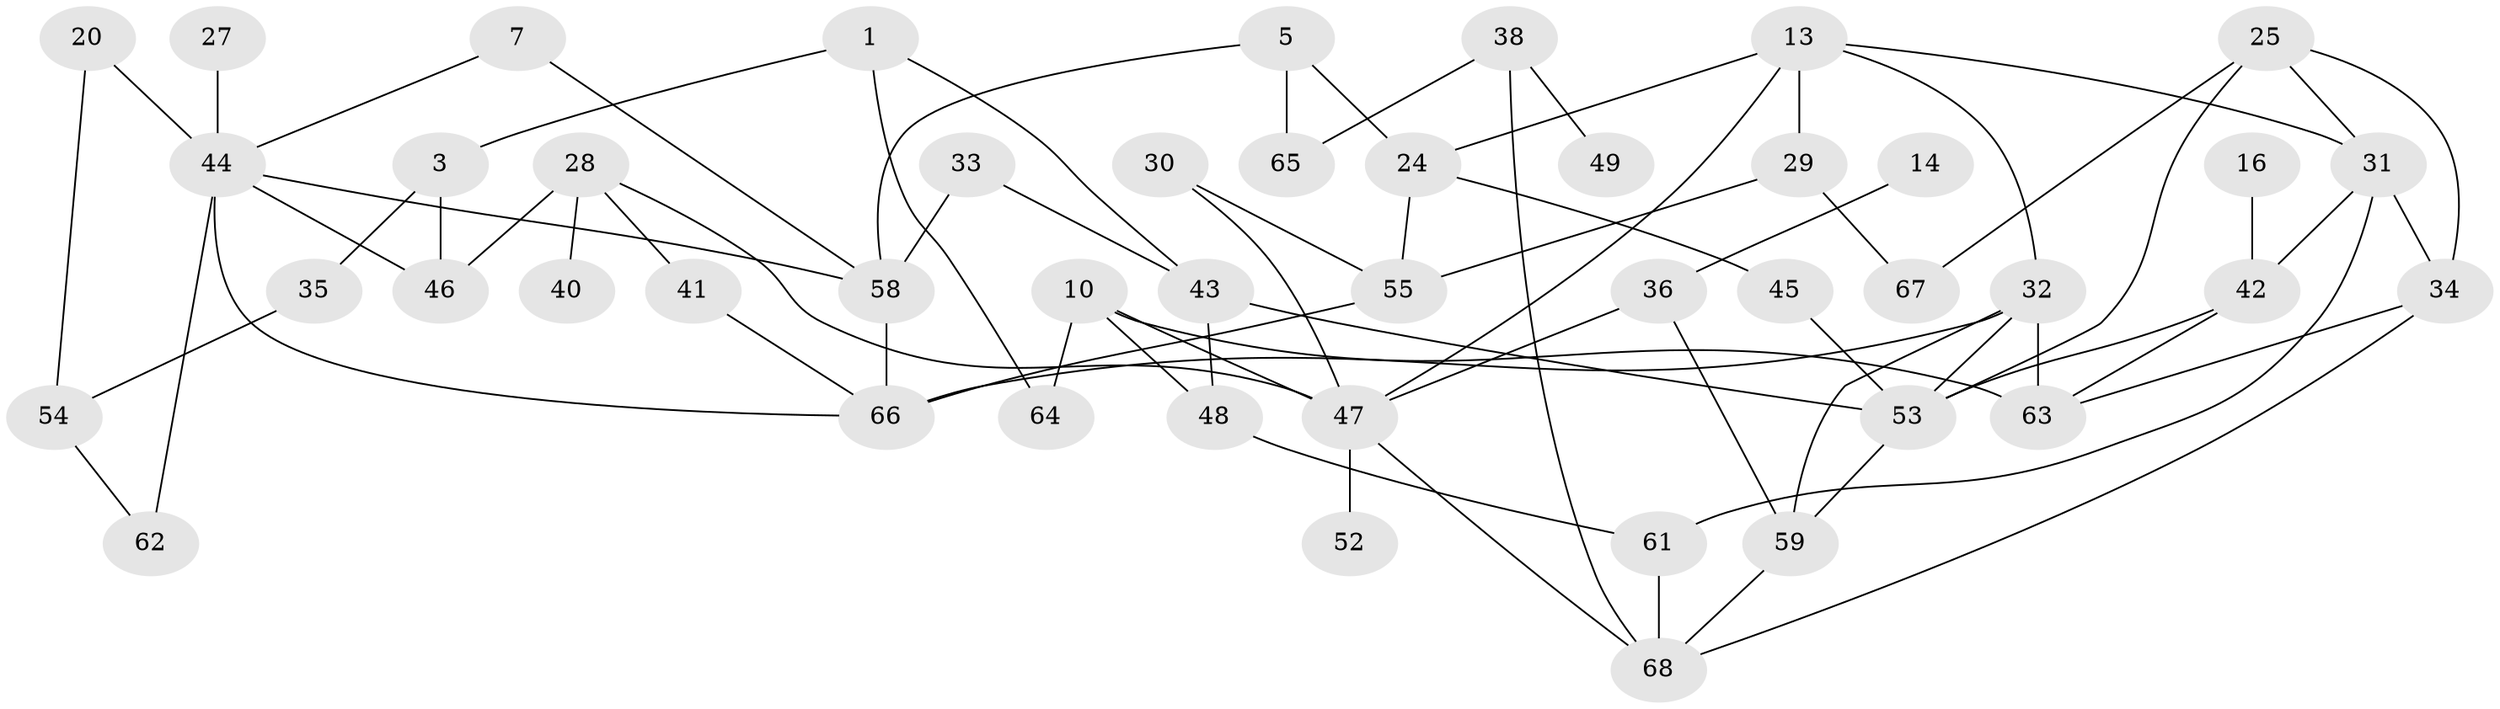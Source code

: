// original degree distribution, {3: 0.17777777777777778, 1: 0.17777777777777778, 5: 0.05185185185185185, 2: 0.31851851851851853, 0: 0.15555555555555556, 4: 0.08888888888888889, 6: 0.022222222222222223, 7: 0.007407407407407408}
// Generated by graph-tools (version 1.1) at 2025/00/03/09/25 03:00:52]
// undirected, 46 vertices, 74 edges
graph export_dot {
graph [start="1"]
  node [color=gray90,style=filled];
  1;
  3;
  5;
  7;
  10;
  13;
  14;
  16;
  20;
  24;
  25;
  27;
  28;
  29;
  30;
  31;
  32;
  33;
  34;
  35;
  36;
  38;
  40;
  41;
  42;
  43;
  44;
  45;
  46;
  47;
  48;
  49;
  52;
  53;
  54;
  55;
  58;
  59;
  61;
  62;
  63;
  64;
  65;
  66;
  67;
  68;
  1 -- 3 [weight=1.0];
  1 -- 43 [weight=1.0];
  1 -- 64 [weight=1.0];
  3 -- 35 [weight=1.0];
  3 -- 46 [weight=1.0];
  5 -- 24 [weight=1.0];
  5 -- 58 [weight=1.0];
  5 -- 65 [weight=1.0];
  7 -- 44 [weight=1.0];
  7 -- 58 [weight=1.0];
  10 -- 47 [weight=1.0];
  10 -- 48 [weight=1.0];
  10 -- 63 [weight=1.0];
  10 -- 64 [weight=1.0];
  13 -- 24 [weight=1.0];
  13 -- 29 [weight=1.0];
  13 -- 31 [weight=1.0];
  13 -- 32 [weight=1.0];
  13 -- 47 [weight=1.0];
  14 -- 36 [weight=1.0];
  16 -- 42 [weight=1.0];
  20 -- 44 [weight=1.0];
  20 -- 54 [weight=1.0];
  24 -- 45 [weight=1.0];
  24 -- 55 [weight=1.0];
  25 -- 31 [weight=1.0];
  25 -- 34 [weight=1.0];
  25 -- 53 [weight=1.0];
  25 -- 67 [weight=1.0];
  27 -- 44 [weight=1.0];
  28 -- 40 [weight=1.0];
  28 -- 41 [weight=1.0];
  28 -- 46 [weight=1.0];
  28 -- 47 [weight=1.0];
  29 -- 55 [weight=1.0];
  29 -- 67 [weight=1.0];
  30 -- 47 [weight=1.0];
  30 -- 55 [weight=1.0];
  31 -- 34 [weight=1.0];
  31 -- 42 [weight=1.0];
  31 -- 61 [weight=1.0];
  32 -- 53 [weight=1.0];
  32 -- 59 [weight=1.0];
  32 -- 63 [weight=2.0];
  32 -- 66 [weight=1.0];
  33 -- 43 [weight=1.0];
  33 -- 58 [weight=1.0];
  34 -- 63 [weight=1.0];
  34 -- 68 [weight=1.0];
  35 -- 54 [weight=1.0];
  36 -- 47 [weight=1.0];
  36 -- 59 [weight=1.0];
  38 -- 49 [weight=1.0];
  38 -- 65 [weight=1.0];
  38 -- 68 [weight=1.0];
  41 -- 66 [weight=1.0];
  42 -- 53 [weight=1.0];
  42 -- 63 [weight=1.0];
  43 -- 48 [weight=1.0];
  43 -- 53 [weight=1.0];
  44 -- 46 [weight=1.0];
  44 -- 58 [weight=1.0];
  44 -- 62 [weight=2.0];
  44 -- 66 [weight=1.0];
  45 -- 53 [weight=1.0];
  47 -- 52 [weight=1.0];
  47 -- 68 [weight=1.0];
  48 -- 61 [weight=2.0];
  53 -- 59 [weight=1.0];
  54 -- 62 [weight=1.0];
  55 -- 66 [weight=1.0];
  58 -- 66 [weight=1.0];
  59 -- 68 [weight=1.0];
  61 -- 68 [weight=1.0];
}
